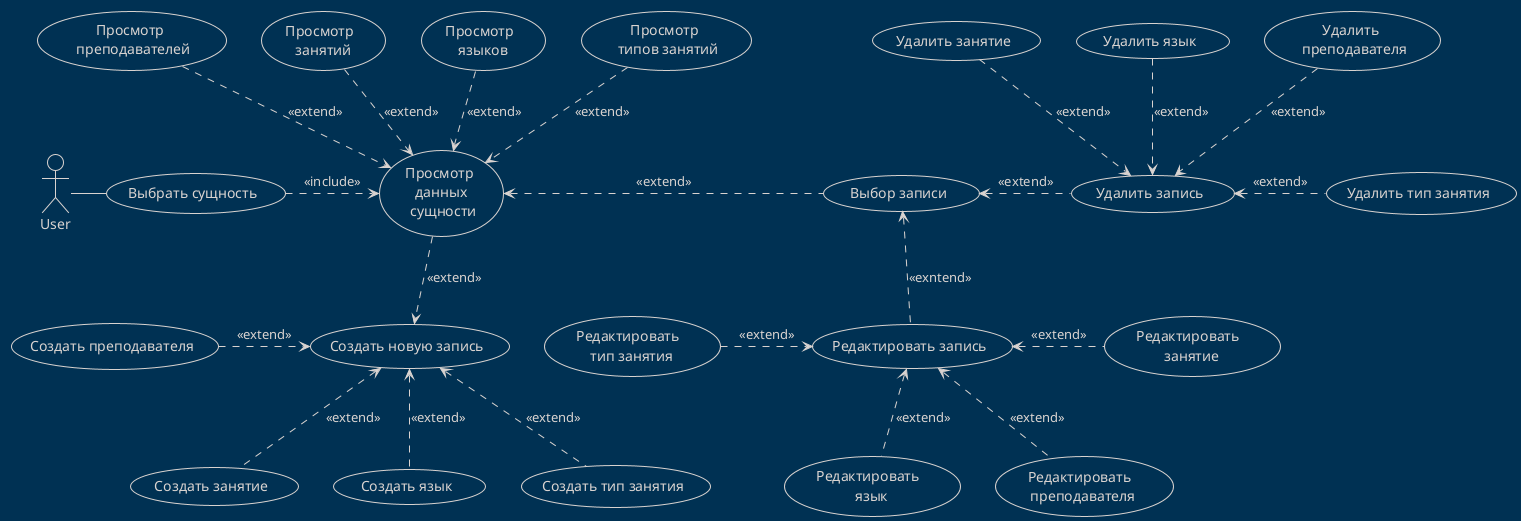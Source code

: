 @startuml useCase

!theme blueprint

actor User as u
usecase (Выбрать сущность) as ce
usecase (Создать новую запись) as cn
usecase (Удалить запись) as di
usecase (Редактировать запись) as ei
usecase (Просмотр \n данных \n сущности) as vd
usecase (Выбор записи) as choose_item
u - ce
ce .right.> vd: <<include>>
vd .down.> cn: <<extend>>

vd <.right. choose_item : <<extend>>
choose_item <.right. di : <<extend>>
choose_item <.down. ei : <<exntend>>

(Просмотр \n преподавателей) .down.> vd : <<extend>>
(Просмотр \n занятий) .down.> vd : <<extend>>
(Просмотр \n языков) .down.> vd : <<extend>>
(Просмотр \n типов занятий) .down.> vd : <<extend>>


(Создать преподавателя) .right.> cn : <<extend>>
(Создать занятие) .up.> cn : <<extend>>
(Создать язык) .up.> cn : <<extend>>
(Создать тип занятия) .up.> cn : <<extend>>

(Удалить \n преподавателя) .down.> di : <<extend>>
(Удалить занятие) .down.> di : <<extend>>
(Удалить язык) .down.> di : <<extend>>
(Удалить тип занятия) .left.> di : <<extend>>

(Редактировать \n преподавателя) .up.> ei : <<extend>>
(Редактировать \n занятие) .left.> ei : <<extend>>
(Редактировать \n язык) .up.> ei : <<extend>>
(Редактировать \n тип занятия) .right.> ei : <<extend>>

@enduml